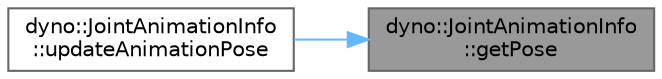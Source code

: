 digraph "dyno::JointAnimationInfo::getPose"
{
 // LATEX_PDF_SIZE
  bgcolor="transparent";
  edge [fontname=Helvetica,fontsize=10,labelfontname=Helvetica,labelfontsize=10];
  node [fontname=Helvetica,fontsize=10,shape=box,height=0.2,width=0.4];
  rankdir="RL";
  Node1 [id="Node000001",label="dyno::JointAnimationInfo\l::getPose",height=0.2,width=0.4,color="gray40", fillcolor="grey60", style="filled", fontcolor="black",tooltip=" "];
  Node1 -> Node2 [id="edge1_Node000001_Node000002",dir="back",color="steelblue1",style="solid",tooltip=" "];
  Node2 [id="Node000002",label="dyno::JointAnimationInfo\l::updateAnimationPose",height=0.2,width=0.4,color="grey40", fillcolor="white", style="filled",URL="$classdyno_1_1_joint_animation_info.html#a833ceec9e9ebcfef38aa35392ef566e1",tooltip=" "];
}

